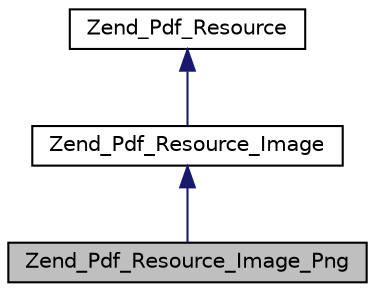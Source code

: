 digraph G
{
  edge [fontname="Helvetica",fontsize="10",labelfontname="Helvetica",labelfontsize="10"];
  node [fontname="Helvetica",fontsize="10",shape=record];
  Node1 [label="Zend_Pdf_Resource_Image_Png",height=0.2,width=0.4,color="black", fillcolor="grey75", style="filled" fontcolor="black"];
  Node2 -> Node1 [dir="back",color="midnightblue",fontsize="10",style="solid",fontname="Helvetica"];
  Node2 [label="Zend_Pdf_Resource_Image",height=0.2,width=0.4,color="black", fillcolor="white", style="filled",URL="$class_zend___pdf___resource___image.html"];
  Node3 -> Node2 [dir="back",color="midnightblue",fontsize="10",style="solid",fontname="Helvetica"];
  Node3 [label="Zend_Pdf_Resource",height=0.2,width=0.4,color="black", fillcolor="white", style="filled",URL="$class_zend___pdf___resource.html"];
}
